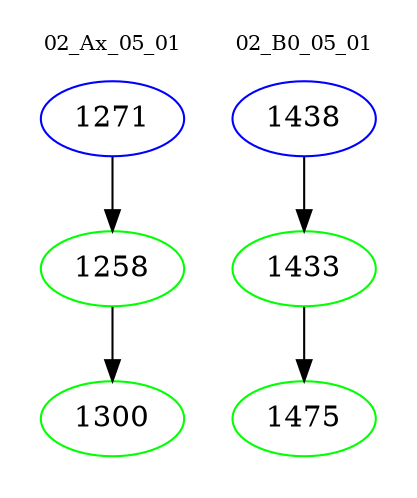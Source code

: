 digraph{
subgraph cluster_0 {
color = white
label = "02_Ax_05_01";
fontsize=10;
T0_1271 [label="1271", color="blue"]
T0_1271 -> T0_1258 [color="black"]
T0_1258 [label="1258", color="green"]
T0_1258 -> T0_1300 [color="black"]
T0_1300 [label="1300", color="green"]
}
subgraph cluster_1 {
color = white
label = "02_B0_05_01";
fontsize=10;
T1_1438 [label="1438", color="blue"]
T1_1438 -> T1_1433 [color="black"]
T1_1433 [label="1433", color="green"]
T1_1433 -> T1_1475 [color="black"]
T1_1475 [label="1475", color="green"]
}
}
